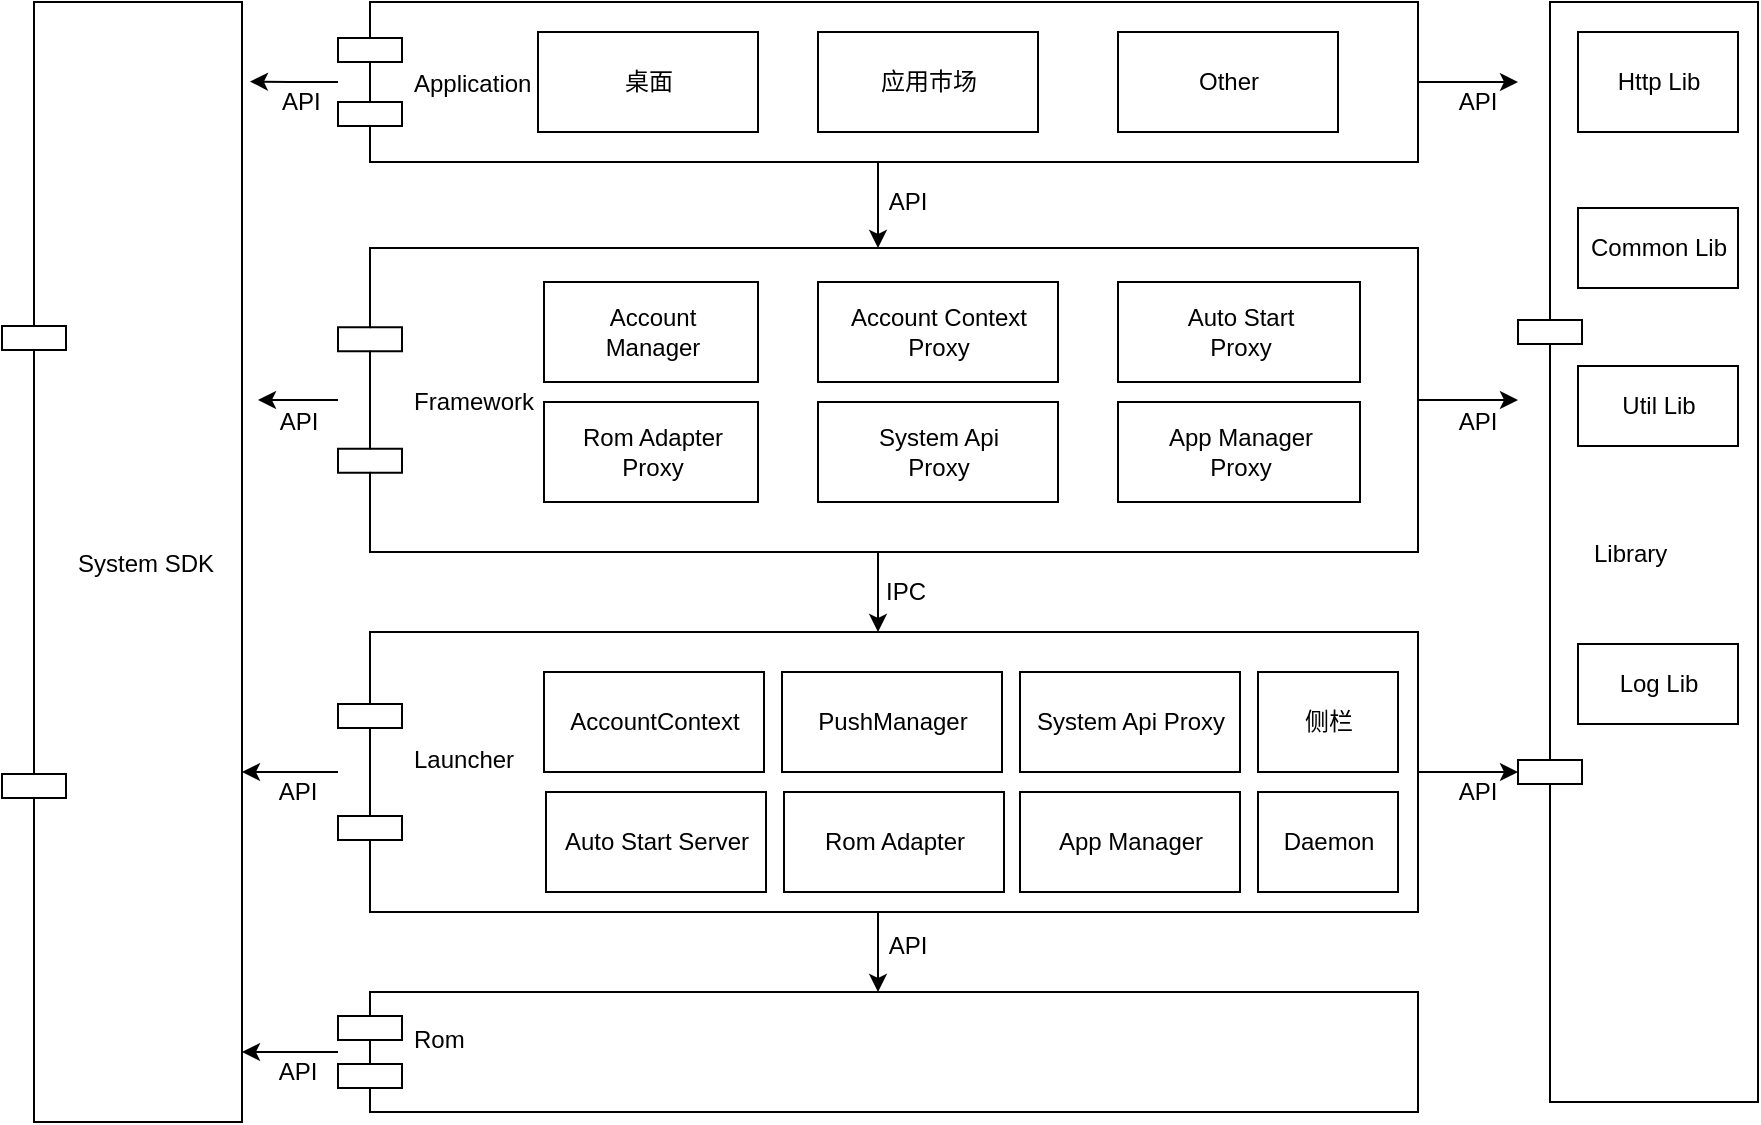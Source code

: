 <mxfile version="10.7.7" type="device"><diagram name="Page-1" id="929967ad-93f9-6ef4-fab6-5d389245f69c"><mxGraphModel dx="1334" dy="842" grid="1" gridSize="10" guides="1" tooltips="1" connect="1" arrows="1" fold="1" page="1" pageScale="1.5" pageWidth="1169" pageHeight="826" background="none" math="0" shadow="0"><root><mxCell id="0" style=";html=1;"/><mxCell id="1" style=";html=1;" parent="0"/><mxCell id="L4iHLe-BDPUYPpIxTrbH-44" value="" style="edgeStyle=orthogonalEdgeStyle;rounded=0;orthogonalLoop=1;jettySize=auto;html=1;" edge="1" parent="1" source="L4iHLe-BDPUYPpIxTrbH-4" target="L4iHLe-BDPUYPpIxTrbH-36"><mxGeometry relative="1" as="geometry"><Array as="points"><mxPoint x="402" y="695"/><mxPoint x="402" y="695"/></Array></mxGeometry></mxCell><mxCell id="L4iHLe-BDPUYPpIxTrbH-4" value="Rom&#10;" style="shape=component;align=left;spacingLeft=36;" vertex="1" parent="1"><mxGeometry x="450" y="665" width="540" height="60" as="geometry"/></mxCell><mxCell id="L4iHLe-BDPUYPpIxTrbH-16" style="edgeStyle=orthogonalEdgeStyle;rounded=0;orthogonalLoop=1;jettySize=auto;html=1;entryX=0.5;entryY=0;entryDx=0;entryDy=0;" edge="1" parent="1" source="L4iHLe-BDPUYPpIxTrbH-5" target="L4iHLe-BDPUYPpIxTrbH-4"><mxGeometry relative="1" as="geometry"/></mxCell><mxCell id="L4iHLe-BDPUYPpIxTrbH-41" value="" style="edgeStyle=orthogonalEdgeStyle;rounded=0;orthogonalLoop=1;jettySize=auto;html=1;" edge="1" parent="1" source="L4iHLe-BDPUYPpIxTrbH-5" target="L4iHLe-BDPUYPpIxTrbH-36"><mxGeometry relative="1" as="geometry"><Array as="points"><mxPoint x="410" y="555"/><mxPoint x="410" y="555"/></Array></mxGeometry></mxCell><mxCell id="L4iHLe-BDPUYPpIxTrbH-48" value="" style="edgeStyle=orthogonalEdgeStyle;rounded=0;orthogonalLoop=1;jettySize=auto;html=1;" edge="1" parent="1" source="L4iHLe-BDPUYPpIxTrbH-5" target="L4iHLe-BDPUYPpIxTrbH-43"><mxGeometry relative="1" as="geometry"><Array as="points"><mxPoint x="1040" y="555"/><mxPoint x="1040" y="555"/></Array></mxGeometry></mxCell><mxCell id="L4iHLe-BDPUYPpIxTrbH-5" value="Launcher&#10;" style="shape=component;align=left;spacingLeft=36;" vertex="1" parent="1"><mxGeometry x="450" y="485" width="540" height="140" as="geometry"/></mxCell><mxCell id="L4iHLe-BDPUYPpIxTrbH-6" value="AccountContext" style="html=1;" vertex="1" parent="1"><mxGeometry x="553" y="505" width="110" height="50" as="geometry"/></mxCell><mxCell id="L4iHLe-BDPUYPpIxTrbH-7" value="Auto Start Server" style="html=1;" vertex="1" parent="1"><mxGeometry x="554" y="565" width="110" height="50" as="geometry"/></mxCell><mxCell id="L4iHLe-BDPUYPpIxTrbH-8" value="Rom Adapter" style="html=1;" vertex="1" parent="1"><mxGeometry x="673" y="565" width="110" height="50" as="geometry"/></mxCell><mxCell id="L4iHLe-BDPUYPpIxTrbH-9" value="PushManager" style="html=1;" vertex="1" parent="1"><mxGeometry x="672" y="505" width="110" height="50" as="geometry"/></mxCell><mxCell id="L4iHLe-BDPUYPpIxTrbH-10" value="App Manager" style="html=1;" vertex="1" parent="1"><mxGeometry x="791" y="565" width="110" height="50" as="geometry"/></mxCell><mxCell id="L4iHLe-BDPUYPpIxTrbH-11" value="System Api Proxy" style="html=1;" vertex="1" parent="1"><mxGeometry x="791" y="505" width="110" height="50" as="geometry"/></mxCell><mxCell id="L4iHLe-BDPUYPpIxTrbH-15" style="edgeStyle=orthogonalEdgeStyle;rounded=0;orthogonalLoop=1;jettySize=auto;html=1;exitX=0.5;exitY=1;exitDx=0;exitDy=0;entryX=0.5;entryY=0;entryDx=0;entryDy=0;" edge="1" parent="1" source="L4iHLe-BDPUYPpIxTrbH-13" target="L4iHLe-BDPUYPpIxTrbH-5"><mxGeometry relative="1" as="geometry"/></mxCell><mxCell id="L4iHLe-BDPUYPpIxTrbH-39" value="" style="edgeStyle=orthogonalEdgeStyle;rounded=0;orthogonalLoop=1;jettySize=auto;html=1;" edge="1" parent="1" source="L4iHLe-BDPUYPpIxTrbH-13"><mxGeometry relative="1" as="geometry"><mxPoint x="410" y="369" as="targetPoint"/></mxGeometry></mxCell><mxCell id="L4iHLe-BDPUYPpIxTrbH-40" value="API" style="text;html=1;resizable=0;points=[];align=center;verticalAlign=middle;labelBackgroundColor=#ffffff;" vertex="1" connectable="0" parent="L4iHLe-BDPUYPpIxTrbH-39"><mxGeometry x="-0.628" y="18" relative="1" as="geometry"><mxPoint x="-13" y="-7" as="offset"/></mxGeometry></mxCell><mxCell id="L4iHLe-BDPUYPpIxTrbH-47" value="" style="edgeStyle=orthogonalEdgeStyle;rounded=0;orthogonalLoop=1;jettySize=auto;html=1;" edge="1" parent="1" source="L4iHLe-BDPUYPpIxTrbH-13" target="L4iHLe-BDPUYPpIxTrbH-43"><mxGeometry relative="1" as="geometry"><Array as="points"><mxPoint x="1050" y="369"/><mxPoint x="1050" y="369"/></Array></mxGeometry></mxCell><mxCell id="L4iHLe-BDPUYPpIxTrbH-13" value="Framework" style="shape=component;align=left;spacingLeft=36;" vertex="1" parent="1"><mxGeometry x="450" y="293" width="540" height="152" as="geometry"/></mxCell><mxCell id="L4iHLe-BDPUYPpIxTrbH-17" value="API&lt;br&gt;" style="text;html=1;strokeColor=none;fillColor=none;align=center;verticalAlign=middle;whiteSpace=wrap;rounded=0;" vertex="1" parent="1"><mxGeometry x="715" y="632" width="40" height="20" as="geometry"/></mxCell><mxCell id="L4iHLe-BDPUYPpIxTrbH-18" value="IPC" style="text;html=1;strokeColor=none;fillColor=none;align=center;verticalAlign=middle;whiteSpace=wrap;rounded=0;" vertex="1" parent="1"><mxGeometry x="714" y="455" width="40" height="20" as="geometry"/></mxCell><mxCell id="L4iHLe-BDPUYPpIxTrbH-19" value="Account&lt;br&gt;Manager&lt;br&gt;" style="html=1;" vertex="1" parent="1"><mxGeometry x="553" y="310" width="107" height="50" as="geometry"/></mxCell><mxCell id="L4iHLe-BDPUYPpIxTrbH-20" value="App Manager&lt;br&gt;Proxy&lt;br&gt;" style="html=1;" vertex="1" parent="1"><mxGeometry x="840" y="370" width="121" height="50" as="geometry"/></mxCell><mxCell id="L4iHLe-BDPUYPpIxTrbH-21" value="Account Context&lt;br&gt;Proxy&lt;br&gt;" style="html=1;" vertex="1" parent="1"><mxGeometry x="690" y="310" width="120" height="50" as="geometry"/></mxCell><mxCell id="L4iHLe-BDPUYPpIxTrbH-22" value="Rom Adapter&lt;br&gt;Proxy&lt;br&gt;" style="html=1;" vertex="1" parent="1"><mxGeometry x="553" y="370" width="107" height="50" as="geometry"/></mxCell><mxCell id="L4iHLe-BDPUYPpIxTrbH-23" value="Auto Start&lt;br&gt;Proxy&lt;br&gt;" style="html=1;" vertex="1" parent="1"><mxGeometry x="840" y="310" width="121" height="50" as="geometry"/></mxCell><mxCell id="L4iHLe-BDPUYPpIxTrbH-24" value="System Api &lt;br&gt;Proxy" style="html=1;" vertex="1" parent="1"><mxGeometry x="690" y="370" width="120" height="50" as="geometry"/></mxCell><mxCell id="L4iHLe-BDPUYPpIxTrbH-27" value="侧栏" style="html=1;" vertex="1" parent="1"><mxGeometry x="910" y="505" width="70" height="50" as="geometry"/></mxCell><mxCell id="L4iHLe-BDPUYPpIxTrbH-28" value="Daemon" style="html=1;" vertex="1" parent="1"><mxGeometry x="910" y="565" width="70" height="50" as="geometry"/></mxCell><mxCell id="L4iHLe-BDPUYPpIxTrbH-31" style="edgeStyle=orthogonalEdgeStyle;rounded=0;orthogonalLoop=1;jettySize=auto;html=1;entryX=0.5;entryY=0;entryDx=0;entryDy=0;" edge="1" parent="1" source="L4iHLe-BDPUYPpIxTrbH-29" target="L4iHLe-BDPUYPpIxTrbH-13"><mxGeometry relative="1" as="geometry"/></mxCell><mxCell id="L4iHLe-BDPUYPpIxTrbH-37" value="" style="edgeStyle=orthogonalEdgeStyle;rounded=0;orthogonalLoop=1;jettySize=auto;html=1;entryX=1.033;entryY=0.071;entryDx=0;entryDy=0;entryPerimeter=0;" edge="1" parent="1" source="L4iHLe-BDPUYPpIxTrbH-29" target="L4iHLe-BDPUYPpIxTrbH-36"><mxGeometry relative="1" as="geometry"/></mxCell><mxCell id="L4iHLe-BDPUYPpIxTrbH-46" value="" style="edgeStyle=orthogonalEdgeStyle;rounded=0;orthogonalLoop=1;jettySize=auto;html=1;" edge="1" parent="1" source="L4iHLe-BDPUYPpIxTrbH-29" target="L4iHLe-BDPUYPpIxTrbH-43"><mxGeometry relative="1" as="geometry"><Array as="points"><mxPoint x="1050" y="210"/><mxPoint x="1050" y="210"/></Array></mxGeometry></mxCell><mxCell id="L4iHLe-BDPUYPpIxTrbH-29" value="Application" style="shape=component;align=left;spacingLeft=36;" vertex="1" parent="1"><mxGeometry x="450" y="170" width="540" height="80" as="geometry"/></mxCell><mxCell id="L4iHLe-BDPUYPpIxTrbH-32" value="桌面" style="html=1;" vertex="1" parent="1"><mxGeometry x="550" y="185" width="110" height="50" as="geometry"/></mxCell><mxCell id="L4iHLe-BDPUYPpIxTrbH-33" value="Other" style="html=1;" vertex="1" parent="1"><mxGeometry x="840" y="185" width="110" height="50" as="geometry"/></mxCell><mxCell id="L4iHLe-BDPUYPpIxTrbH-34" value="应用市场" style="html=1;" vertex="1" parent="1"><mxGeometry x="690" y="185" width="110" height="50" as="geometry"/></mxCell><mxCell id="L4iHLe-BDPUYPpIxTrbH-35" value="API" style="text;html=1;strokeColor=none;fillColor=none;align=center;verticalAlign=middle;whiteSpace=wrap;rounded=0;" vertex="1" parent="1"><mxGeometry x="715" y="260" width="40" height="20" as="geometry"/></mxCell><mxCell id="L4iHLe-BDPUYPpIxTrbH-36" value="System SDK" style="shape=component;align=left;spacingLeft=36;" vertex="1" parent="1"><mxGeometry x="282" y="170" width="120" height="560" as="geometry"/></mxCell><mxCell id="L4iHLe-BDPUYPpIxTrbH-38" value="API" style="text;html=1;resizable=0;points=[];autosize=1;align=left;verticalAlign=top;spacingTop=-4;" vertex="1" parent="1"><mxGeometry x="420" y="210" width="30" height="20" as="geometry"/></mxCell><mxCell id="L4iHLe-BDPUYPpIxTrbH-42" value="API" style="text;html=1;strokeColor=none;fillColor=none;align=center;verticalAlign=middle;whiteSpace=wrap;rounded=0;" vertex="1" parent="1"><mxGeometry x="410" y="555" width="40" height="20" as="geometry"/></mxCell><mxCell id="L4iHLe-BDPUYPpIxTrbH-43" value="Library" style="shape=component;align=left;spacingLeft=36;" vertex="1" parent="1"><mxGeometry x="1040" y="170" width="120" height="550" as="geometry"/></mxCell><mxCell id="L4iHLe-BDPUYPpIxTrbH-45" value="API" style="text;html=1;strokeColor=none;fillColor=none;align=center;verticalAlign=middle;whiteSpace=wrap;rounded=0;" vertex="1" parent="1"><mxGeometry x="410" y="695" width="40" height="20" as="geometry"/></mxCell><mxCell id="L4iHLe-BDPUYPpIxTrbH-49" value="API" style="text;html=1;strokeColor=none;fillColor=none;align=center;verticalAlign=middle;whiteSpace=wrap;rounded=0;" vertex="1" parent="1"><mxGeometry x="1000" y="210" width="40" height="20" as="geometry"/></mxCell><mxCell id="L4iHLe-BDPUYPpIxTrbH-50" value="API" style="text;html=1;strokeColor=none;fillColor=none;align=center;verticalAlign=middle;whiteSpace=wrap;rounded=0;" vertex="1" parent="1"><mxGeometry x="1000" y="370" width="40" height="20" as="geometry"/></mxCell><mxCell id="L4iHLe-BDPUYPpIxTrbH-51" value="API" style="text;html=1;strokeColor=none;fillColor=none;align=center;verticalAlign=middle;whiteSpace=wrap;rounded=0;" vertex="1" parent="1"><mxGeometry x="1000" y="555" width="40" height="20" as="geometry"/></mxCell><mxCell id="L4iHLe-BDPUYPpIxTrbH-52" value="Http Lib" style="html=1;" vertex="1" parent="1"><mxGeometry x="1070" y="185" width="80" height="50" as="geometry"/></mxCell><mxCell id="L4iHLe-BDPUYPpIxTrbH-53" value="Common Lib" style="html=1;" vertex="1" parent="1"><mxGeometry x="1070" y="273" width="80" height="40" as="geometry"/></mxCell><mxCell id="L4iHLe-BDPUYPpIxTrbH-54" value="Util Lib" style="html=1;" vertex="1" parent="1"><mxGeometry x="1070" y="352" width="80" height="40" as="geometry"/></mxCell><mxCell id="L4iHLe-BDPUYPpIxTrbH-55" value="Log Lib" style="html=1;" vertex="1" parent="1"><mxGeometry x="1070" y="491" width="80" height="40" as="geometry"/></mxCell></root></mxGraphModel></diagram></mxfile>